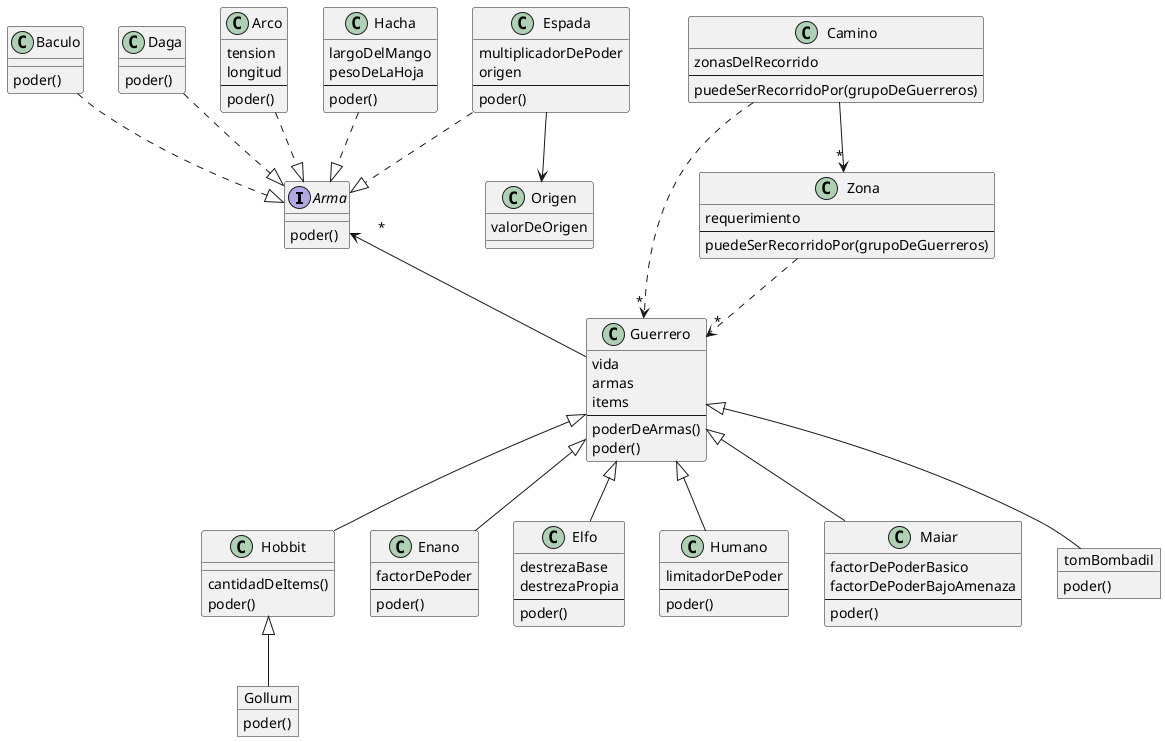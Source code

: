 @startuml

interface Arma {
    poder()
}

class Espada {
    multiplicadorDePoder
    origen
    --
    poder()
}

class Origen {
    valorDeOrigen
}

class Baculo {
    poder()
}

class Daga {
    poder()
}

class Arco {
    tension
    longitud
    --
    poder()
}

class Hacha {
    largoDelMango
    pesoDeLaHoja
    --
    poder()
}

class Guerrero {
    vida
    armas
    items
    --
    poderDeArmas()
    poder()
}

class Hobbit {
    cantidadDeItems()
    poder()
}

class Enano {
    factorDePoder
    --
    poder()
}

class Elfo {
    destrezaBase
    destrezaPropia
    --
    poder()
}

class Humano {
    limitadorDePoder
    --
    poder()
}

class Maiar {
    factorDePoderBasico
    factorDePoderBajoAmenaza
    --
    poder()
}

object tomBombadil {
    poder()
}

object Gollum {
    poder()
}

class Zona {
    requerimiento
    --
    puedeSerRecorridoPor(grupoDeGuerreros)
}

class Camino {
    zonasDelRecorrido
    --
    puedeSerRecorridoPor(grupoDeGuerreros)
}

Espada -d-> Origen
Espada .d.|> Arma
Baculo .d.|> Arma
Daga .d.|> Arma
Arco .d.|> Arma
Hacha .d.|> Arma

Guerrero -u->"      *" Arma
Hobbit -u-|> Guerrero
Enano -u-|> Guerrero
Elfo -u-|> Guerrero
Humano -u-|> Guerrero
Maiar -u-|> Guerrero
tomBombadil -u-|> Guerrero
Gollum -u-|> Hobbit

Zona .d.>"*" Guerrero
Camino .d.>"*" Guerrero
Camino -d->"*" Zona

@enduml